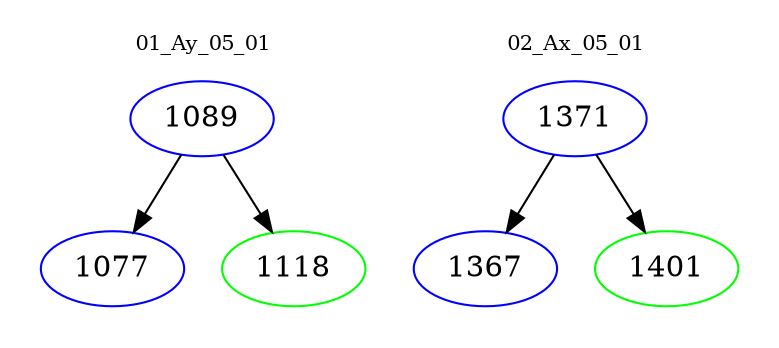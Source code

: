 digraph{
subgraph cluster_0 {
color = white
label = "01_Ay_05_01";
fontsize=10;
T0_1089 [label="1089", color="blue"]
T0_1089 -> T0_1077 [color="black"]
T0_1077 [label="1077", color="blue"]
T0_1089 -> T0_1118 [color="black"]
T0_1118 [label="1118", color="green"]
}
subgraph cluster_1 {
color = white
label = "02_Ax_05_01";
fontsize=10;
T1_1371 [label="1371", color="blue"]
T1_1371 -> T1_1367 [color="black"]
T1_1367 [label="1367", color="blue"]
T1_1371 -> T1_1401 [color="black"]
T1_1401 [label="1401", color="green"]
}
}
